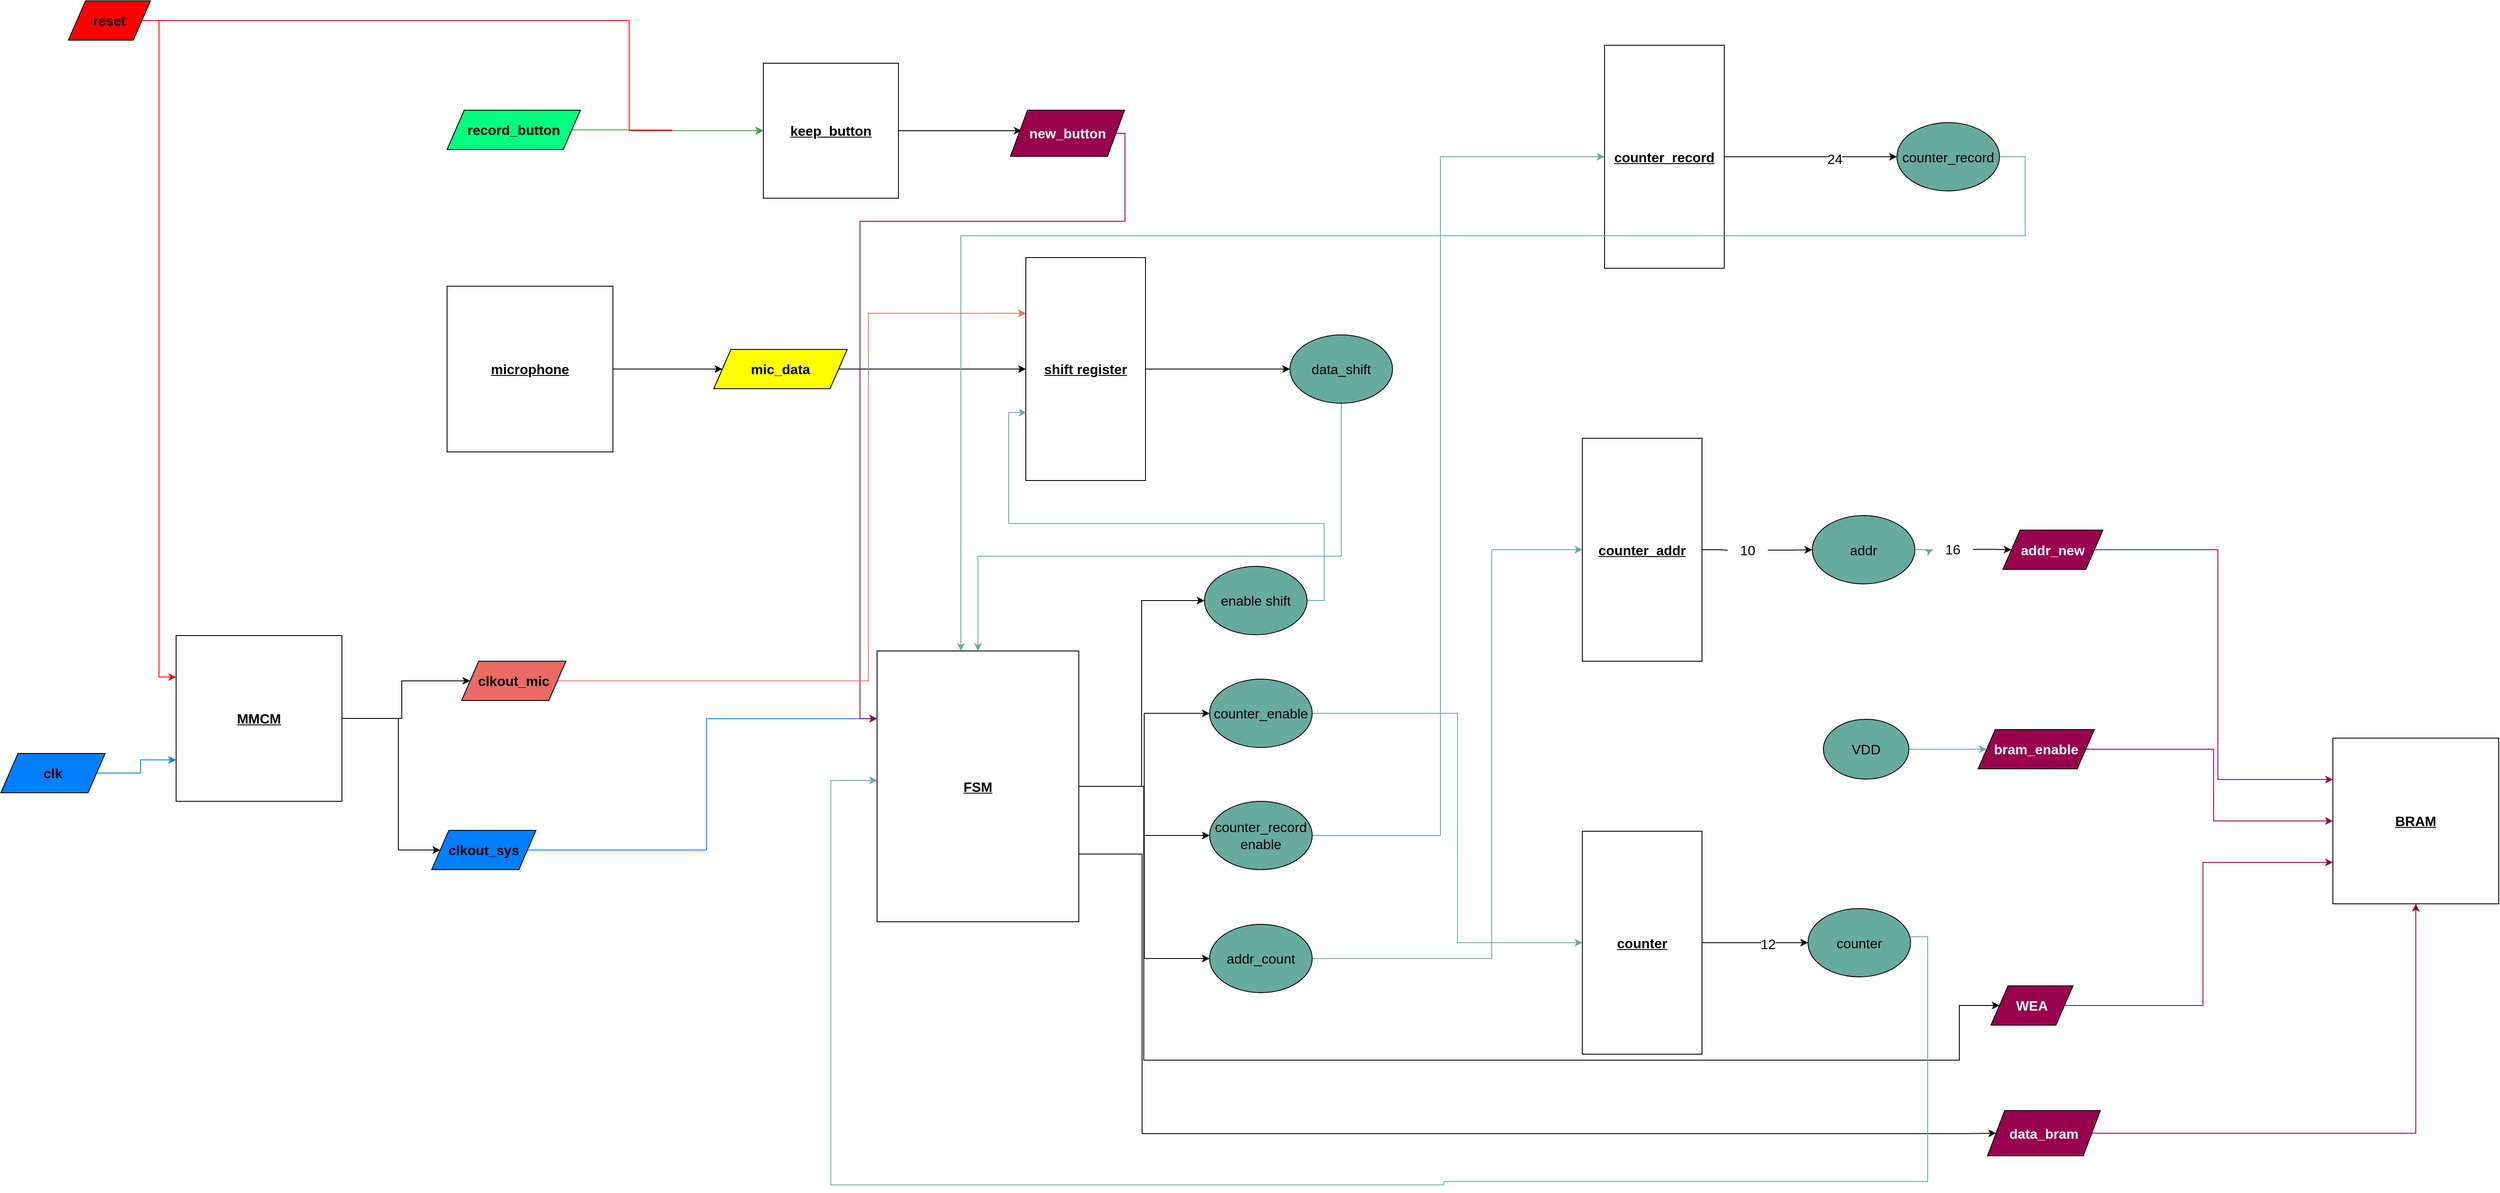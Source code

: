 <mxfile version="20.2.3" type="device"><diagram id="9ZnoR0-CHhO1g-u_TETg" name="Page-1"><mxGraphModel dx="2031" dy="1236" grid="0" gridSize="10" guides="1" tooltips="1" connect="1" arrows="1" fold="1" page="1" pageScale="1" pageWidth="2336" pageHeight="1654" math="0" shadow="0"><root><mxCell id="0"/><mxCell id="1" parent="0"/><mxCell id="0070YMNuewRLT1YSWGZN-47" style="edgeStyle=orthogonalEdgeStyle;rounded=0;orthogonalLoop=1;jettySize=auto;html=1;entryX=0;entryY=0.25;entryDx=0;entryDy=0;fontSize=16;strokeColor=#007FFF;" parent="1" source="0070YMNuewRLT1YSWGZN-11" target="0070YMNuewRLT1YSWGZN-46" edge="1"><mxGeometry relative="1" as="geometry"/></mxCell><mxCell id="0070YMNuewRLT1YSWGZN-11" value="&lt;b&gt;clkout_sys&lt;br&gt;&lt;/b&gt;" style="shape=parallelogram;perimeter=parallelogramPerimeter;whiteSpace=wrap;html=1;fixedSize=1;fontSize=16;fillColor=#007FFF;" parent="1" vertex="1"><mxGeometry x="559" y="1120" width="122" height="46" as="geometry"/></mxCell><mxCell id="0070YMNuewRLT1YSWGZN-87" style="edgeStyle=orthogonalEdgeStyle;rounded=0;orthogonalLoop=1;jettySize=auto;html=1;entryX=0;entryY=0.5;entryDx=0;entryDy=0;fontSize=16;strokeColor=#FF0000;" parent="1" source="0070YMNuewRLT1YSWGZN-16" target="0070YMNuewRLT1YSWGZN-36" edge="1"><mxGeometry relative="1" as="geometry"><Array as="points"><mxPoint x="790" y="172"/><mxPoint x="790" y="301"/></Array></mxGeometry></mxCell><mxCell id="rjNoaw2gPpXG2CDxfwMb-3" style="edgeStyle=orthogonalEdgeStyle;rounded=0;orthogonalLoop=1;jettySize=auto;html=1;entryX=0;entryY=0.25;entryDx=0;entryDy=0;strokeColor=#FF0000;" parent="1" source="0070YMNuewRLT1YSWGZN-16" target="rjNoaw2gPpXG2CDxfwMb-2" edge="1"><mxGeometry relative="1" as="geometry"><Array as="points"><mxPoint x="240" y="172"/><mxPoint x="240" y="941"/></Array></mxGeometry></mxCell><mxCell id="0070YMNuewRLT1YSWGZN-16" value="&lt;b&gt;reset&lt;/b&gt;" style="shape=parallelogram;perimeter=parallelogramPerimeter;whiteSpace=wrap;html=1;fixedSize=1;fontSize=16;fillColor=#FF0000;" parent="1" vertex="1"><mxGeometry x="134" y="149" width="96" height="46" as="geometry"/></mxCell><mxCell id="rjNoaw2gPpXG2CDxfwMb-11" style="edgeStyle=orthogonalEdgeStyle;rounded=0;orthogonalLoop=1;jettySize=auto;html=1;entryX=0;entryY=0.75;entryDx=0;entryDy=0;strokeColor=#99004D;" parent="1" source="0070YMNuewRLT1YSWGZN-29" target="rjNoaw2gPpXG2CDxfwMb-8" edge="1"><mxGeometry relative="1" as="geometry"/></mxCell><mxCell id="0070YMNuewRLT1YSWGZN-29" value="&lt;b&gt;&lt;font color=&quot;#ffffff&quot;&gt;WEA&lt;/font&gt;&lt;/b&gt;" style="shape=parallelogram;perimeter=parallelogramPerimeter;whiteSpace=wrap;html=1;fixedSize=1;fontSize=16;fillColor=#99004D;" parent="1" vertex="1"><mxGeometry x="2383" y="1302" width="96" height="46" as="geometry"/></mxCell><mxCell id="rjNoaw2gPpXG2CDxfwMb-10" style="edgeStyle=orthogonalEdgeStyle;rounded=0;orthogonalLoop=1;jettySize=auto;html=1;entryX=0;entryY=0.5;entryDx=0;entryDy=0;strokeColor=#99004D;" parent="1" source="0070YMNuewRLT1YSWGZN-30" target="rjNoaw2gPpXG2CDxfwMb-8" edge="1"><mxGeometry relative="1" as="geometry"/></mxCell><mxCell id="0070YMNuewRLT1YSWGZN-30" value="&lt;b&gt;&lt;font color=&quot;#ffffff&quot;&gt;bram_enable&lt;/font&gt;&lt;/b&gt;" style="shape=parallelogram;perimeter=parallelogramPerimeter;whiteSpace=wrap;html=1;fixedSize=1;fontSize=16;fillColor=#99004D;" parent="1" vertex="1"><mxGeometry x="2368" y="1002" width="136" height="46" as="geometry"/></mxCell><mxCell id="rjNoaw2gPpXG2CDxfwMb-9" style="edgeStyle=orthogonalEdgeStyle;rounded=0;orthogonalLoop=1;jettySize=auto;html=1;entryX=0;entryY=0.25;entryDx=0;entryDy=0;strokeColor=#99004D;" parent="1" source="0070YMNuewRLT1YSWGZN-31" target="rjNoaw2gPpXG2CDxfwMb-8" edge="1"><mxGeometry relative="1" as="geometry"/></mxCell><mxCell id="0070YMNuewRLT1YSWGZN-31" value="&lt;b&gt;&lt;font color=&quot;#ffffff&quot;&gt;addr_new&lt;/font&gt;&lt;/b&gt;" style="shape=parallelogram;perimeter=parallelogramPerimeter;whiteSpace=wrap;html=1;fixedSize=1;fontSize=16;fillColor=#99004D;" parent="1" vertex="1"><mxGeometry x="2397" y="768.5" width="117" height="46" as="geometry"/></mxCell><mxCell id="0070YMNuewRLT1YSWGZN-62" style="edgeStyle=orthogonalEdgeStyle;rounded=0;orthogonalLoop=1;jettySize=auto;html=1;fontSize=16;" parent="1" source="0070YMNuewRLT1YSWGZN-32" target="0070YMNuewRLT1YSWGZN-34" edge="1"><mxGeometry relative="1" as="geometry"/></mxCell><mxCell id="0070YMNuewRLT1YSWGZN-32" value="&lt;font style=&quot;font-size: 16px;&quot;&gt;&lt;b&gt;&lt;u&gt;microphone&lt;/u&gt;&lt;/b&gt;&lt;/font&gt;" style="whiteSpace=wrap;html=1;aspect=fixed;" parent="1" vertex="1"><mxGeometry x="577" y="483" width="194" height="194" as="geometry"/></mxCell><mxCell id="0070YMNuewRLT1YSWGZN-97" style="edgeStyle=orthogonalEdgeStyle;rounded=0;orthogonalLoop=1;jettySize=auto;html=1;fontSize=16;strokeColor=#41A341;" parent="1" source="0070YMNuewRLT1YSWGZN-33" target="0070YMNuewRLT1YSWGZN-36" edge="1"><mxGeometry relative="1" as="geometry"/></mxCell><mxCell id="0070YMNuewRLT1YSWGZN-33" value="&lt;b&gt;record_button&lt;/b&gt;" style="shape=parallelogram;perimeter=parallelogramPerimeter;whiteSpace=wrap;html=1;fixedSize=1;fontSize=16;fillColor=#00FF80;" parent="1" vertex="1"><mxGeometry x="577" y="277" width="156" height="46" as="geometry"/></mxCell><mxCell id="0070YMNuewRLT1YSWGZN-41" style="edgeStyle=orthogonalEdgeStyle;rounded=0;orthogonalLoop=1;jettySize=auto;html=1;fontSize=16;strokeColor=#000000;" parent="1" source="0070YMNuewRLT1YSWGZN-34" target="0070YMNuewRLT1YSWGZN-40" edge="1"><mxGeometry relative="1" as="geometry"/></mxCell><mxCell id="0070YMNuewRLT1YSWGZN-34" value="&lt;b&gt;mic_data&lt;br&gt;&lt;/b&gt;" style="shape=parallelogram;perimeter=parallelogramPerimeter;whiteSpace=wrap;html=1;fixedSize=1;fontSize=16;fillColor=#FFFF00;" parent="1" vertex="1"><mxGeometry x="889" y="557" width="156" height="46" as="geometry"/></mxCell><mxCell id="0070YMNuewRLT1YSWGZN-38" style="edgeStyle=orthogonalEdgeStyle;rounded=0;orthogonalLoop=1;jettySize=auto;html=1;fontSize=16;" parent="1" source="0070YMNuewRLT1YSWGZN-36" edge="1"><mxGeometry relative="1" as="geometry"><mxPoint x="1249" y="301" as="targetPoint"/></mxGeometry></mxCell><mxCell id="0070YMNuewRLT1YSWGZN-36" value="&lt;b&gt;&lt;u&gt;keep_button&lt;/u&gt;&lt;/b&gt;" style="whiteSpace=wrap;html=1;aspect=fixed;fontSize=16;" parent="1" vertex="1"><mxGeometry x="947" y="222" width="158" height="158" as="geometry"/></mxCell><mxCell id="0070YMNuewRLT1YSWGZN-48" style="edgeStyle=orthogonalEdgeStyle;rounded=0;orthogonalLoop=1;jettySize=auto;html=1;entryX=0;entryY=0.25;entryDx=0;entryDy=0;fontSize=16;exitX=1;exitY=0.5;exitDx=0;exitDy=0;strokeColor=#99004D;" parent="1" source="0070YMNuewRLT1YSWGZN-96" target="0070YMNuewRLT1YSWGZN-46" edge="1"><mxGeometry relative="1" as="geometry"><mxPoint x="1370" y="299" as="sourcePoint"/><Array as="points"><mxPoint x="1370" y="304"/><mxPoint x="1370" y="407"/><mxPoint x="1060" y="407"/><mxPoint x="1060" y="989"/></Array></mxGeometry></mxCell><mxCell id="0070YMNuewRLT1YSWGZN-43" style="edgeStyle=orthogonalEdgeStyle;rounded=0;orthogonalLoop=1;jettySize=auto;html=1;fontSize=16;" parent="1" source="0070YMNuewRLT1YSWGZN-40" target="0070YMNuewRLT1YSWGZN-42" edge="1"><mxGeometry relative="1" as="geometry"/></mxCell><mxCell id="0070YMNuewRLT1YSWGZN-40" value="&lt;b&gt;&lt;u&gt;shift register&lt;/u&gt;&lt;/b&gt;" style="rounded=0;whiteSpace=wrap;html=1;fontSize=16;" parent="1" vertex="1"><mxGeometry x="1254" y="449.5" width="140" height="261" as="geometry"/></mxCell><mxCell id="0070YMNuewRLT1YSWGZN-94" style="edgeStyle=orthogonalEdgeStyle;rounded=0;orthogonalLoop=1;jettySize=auto;html=1;fontSize=16;strokeColor=#67AB9F;" parent="1" source="0070YMNuewRLT1YSWGZN-42" target="0070YMNuewRLT1YSWGZN-46" edge="1"><mxGeometry relative="1" as="geometry"><Array as="points"><mxPoint x="1623" y="799"/><mxPoint x="1198" y="799"/></Array></mxGeometry></mxCell><mxCell id="0070YMNuewRLT1YSWGZN-42" value="data_shift" style="ellipse;whiteSpace=wrap;html=1;fontSize=16;fillColor=#67AB9F;" parent="1" vertex="1"><mxGeometry x="1563" y="540" width="120" height="80" as="geometry"/></mxCell><mxCell id="0070YMNuewRLT1YSWGZN-58" style="edgeStyle=orthogonalEdgeStyle;rounded=0;orthogonalLoop=1;jettySize=auto;html=1;entryX=0.005;entryY=0.695;entryDx=0;entryDy=0;entryPerimeter=0;fontSize=16;exitX=1;exitY=0.5;exitDx=0;exitDy=0;strokeColor=#67AB9F;" parent="1" source="0070YMNuewRLT1YSWGZN-44" target="0070YMNuewRLT1YSWGZN-40" edge="1"><mxGeometry relative="1" as="geometry"/></mxCell><mxCell id="0070YMNuewRLT1YSWGZN-44" value="enable shift" style="ellipse;whiteSpace=wrap;html=1;fontSize=16;fillColor=#67AB9F;" parent="1" vertex="1"><mxGeometry x="1463" y="811" width="120" height="80" as="geometry"/></mxCell><mxCell id="0070YMNuewRLT1YSWGZN-53" style="edgeStyle=orthogonalEdgeStyle;rounded=0;orthogonalLoop=1;jettySize=auto;html=1;entryX=0;entryY=0.5;entryDx=0;entryDy=0;fontSize=16;" parent="1" source="0070YMNuewRLT1YSWGZN-46" target="0070YMNuewRLT1YSWGZN-44" edge="1"><mxGeometry relative="1" as="geometry"/></mxCell><mxCell id="0070YMNuewRLT1YSWGZN-54" style="edgeStyle=orthogonalEdgeStyle;rounded=0;orthogonalLoop=1;jettySize=auto;html=1;fontSize=16;" parent="1" source="0070YMNuewRLT1YSWGZN-46" target="0070YMNuewRLT1YSWGZN-49" edge="1"><mxGeometry relative="1" as="geometry"/></mxCell><mxCell id="0070YMNuewRLT1YSWGZN-55" style="edgeStyle=orthogonalEdgeStyle;rounded=0;orthogonalLoop=1;jettySize=auto;html=1;entryX=0;entryY=0.5;entryDx=0;entryDy=0;fontSize=16;" parent="1" source="0070YMNuewRLT1YSWGZN-46" target="0070YMNuewRLT1YSWGZN-50" edge="1"><mxGeometry relative="1" as="geometry"/></mxCell><mxCell id="0070YMNuewRLT1YSWGZN-56" style="edgeStyle=orthogonalEdgeStyle;rounded=0;orthogonalLoop=1;jettySize=auto;html=1;entryX=0;entryY=0.5;entryDx=0;entryDy=0;fontSize=16;" parent="1" source="0070YMNuewRLT1YSWGZN-46" target="0070YMNuewRLT1YSWGZN-51" edge="1"><mxGeometry relative="1" as="geometry"/></mxCell><mxCell id="0070YMNuewRLT1YSWGZN-91" style="edgeStyle=orthogonalEdgeStyle;rounded=0;orthogonalLoop=1;jettySize=auto;html=1;entryX=0;entryY=0.5;entryDx=0;entryDy=0;fontSize=16;strokeColor=#000000;exitX=1;exitY=0.5;exitDx=0;exitDy=0;" parent="1" source="0070YMNuewRLT1YSWGZN-46" target="0070YMNuewRLT1YSWGZN-29" edge="1"><mxGeometry relative="1" as="geometry"><Array as="points"><mxPoint x="1392" y="1069"/><mxPoint x="1392" y="1389"/><mxPoint x="2346" y="1389"/><mxPoint x="2346" y="1325"/></Array></mxGeometry></mxCell><mxCell id="0070YMNuewRLT1YSWGZN-92" style="edgeStyle=orthogonalEdgeStyle;rounded=0;orthogonalLoop=1;jettySize=auto;html=1;entryX=0;entryY=0.5;entryDx=0;entryDy=0;fontSize=16;strokeColor=#000000;exitX=1;exitY=0.75;exitDx=0;exitDy=0;" parent="1" source="0070YMNuewRLT1YSWGZN-46" target="0070YMNuewRLT1YSWGZN-89" edge="1"><mxGeometry relative="1" as="geometry"><Array as="points"><mxPoint x="1390" y="1148"/><mxPoint x="1390" y="1475"/><mxPoint x="2352" y="1475"/></Array></mxGeometry></mxCell><mxCell id="0070YMNuewRLT1YSWGZN-46" value="&lt;b&gt;&lt;u&gt;FSM&lt;/u&gt;&lt;/b&gt;" style="rounded=0;whiteSpace=wrap;html=1;fontSize=16;" parent="1" vertex="1"><mxGeometry x="1080" y="910" width="236" height="317" as="geometry"/></mxCell><mxCell id="0070YMNuewRLT1YSWGZN-66" style="edgeStyle=orthogonalEdgeStyle;rounded=0;orthogonalLoop=1;jettySize=auto;html=1;entryX=0;entryY=0.5;entryDx=0;entryDy=0;fontSize=16;strokeColor=#67AB9F;" parent="1" source="0070YMNuewRLT1YSWGZN-49" target="0070YMNuewRLT1YSWGZN-65" edge="1"><mxGeometry relative="1" as="geometry"><Array as="points"><mxPoint x="1759" y="983"/><mxPoint x="1759" y="1252"/></Array></mxGeometry></mxCell><mxCell id="0070YMNuewRLT1YSWGZN-49" value="counter_enable" style="ellipse;whiteSpace=wrap;html=1;fontSize=16;fillColor=#67AB9F;" parent="1" vertex="1"><mxGeometry x="1469" y="943" width="120" height="80" as="geometry"/></mxCell><mxCell id="0070YMNuewRLT1YSWGZN-61" style="edgeStyle=orthogonalEdgeStyle;rounded=0;orthogonalLoop=1;jettySize=auto;html=1;entryX=0;entryY=0.5;entryDx=0;entryDy=0;fontSize=16;strokeColor=#67AB9F;" parent="1" source="0070YMNuewRLT1YSWGZN-50" target="0070YMNuewRLT1YSWGZN-60" edge="1"><mxGeometry relative="1" as="geometry"><Array as="points"><mxPoint x="1739" y="1126"/><mxPoint x="1739" y="332"/></Array></mxGeometry></mxCell><mxCell id="0070YMNuewRLT1YSWGZN-50" value="counter_record&lt;br&gt;enable" style="ellipse;whiteSpace=wrap;html=1;fontSize=16;fillColor=#67AB9F;" parent="1" vertex="1"><mxGeometry x="1469" y="1086" width="120" height="80" as="geometry"/></mxCell><mxCell id="0070YMNuewRLT1YSWGZN-72" style="edgeStyle=orthogonalEdgeStyle;rounded=0;orthogonalLoop=1;jettySize=auto;html=1;entryX=0;entryY=0.5;entryDx=0;entryDy=0;fontSize=16;strokeColor=#67AB9F;" parent="1" source="0070YMNuewRLT1YSWGZN-51" target="0070YMNuewRLT1YSWGZN-69" edge="1"><mxGeometry relative="1" as="geometry"><Array as="points"><mxPoint x="1799" y="1270"/><mxPoint x="1799" y="791"/></Array></mxGeometry></mxCell><mxCell id="0070YMNuewRLT1YSWGZN-51" value="addr_count" style="ellipse;whiteSpace=wrap;html=1;fontSize=16;fillColor=#67AB9F;" parent="1" vertex="1"><mxGeometry x="1469" y="1230" width="120" height="80" as="geometry"/></mxCell><mxCell id="0070YMNuewRLT1YSWGZN-64" style="edgeStyle=orthogonalEdgeStyle;rounded=0;orthogonalLoop=1;jettySize=auto;html=1;entryX=0;entryY=0.5;entryDx=0;entryDy=0;fontSize=16;" parent="1" source="0070YMNuewRLT1YSWGZN-60" target="0070YMNuewRLT1YSWGZN-63" edge="1"><mxGeometry relative="1" as="geometry"/></mxCell><mxCell id="0070YMNuewRLT1YSWGZN-71" value="24" style="edgeLabel;html=1;align=center;verticalAlign=middle;resizable=0;points=[];fontSize=16;" parent="0070YMNuewRLT1YSWGZN-64" vertex="1" connectable="0"><mxGeometry x="0.281" y="-2" relative="1" as="geometry"><mxPoint x="-1" as="offset"/></mxGeometry></mxCell><mxCell id="0070YMNuewRLT1YSWGZN-60" value="&lt;b&gt;&lt;u&gt;counter_record&lt;/u&gt;&lt;/b&gt;" style="rounded=0;whiteSpace=wrap;html=1;fontSize=16;" parent="1" vertex="1"><mxGeometry x="1931" y="201" width="140" height="261" as="geometry"/></mxCell><mxCell id="0070YMNuewRLT1YSWGZN-95" style="edgeStyle=orthogonalEdgeStyle;rounded=0;orthogonalLoop=1;jettySize=auto;html=1;fontSize=16;strokeColor=#67AB9F;exitX=1;exitY=0.5;exitDx=0;exitDy=0;" parent="1" source="0070YMNuewRLT1YSWGZN-63" target="0070YMNuewRLT1YSWGZN-46" edge="1"><mxGeometry relative="1" as="geometry"><Array as="points"><mxPoint x="2423" y="332"/><mxPoint x="2423" y="424"/><mxPoint x="1178" y="424"/></Array></mxGeometry></mxCell><mxCell id="0070YMNuewRLT1YSWGZN-63" value="counter_record" style="ellipse;whiteSpace=wrap;html=1;fontSize=16;fillColor=#67AB9F;" parent="1" vertex="1"><mxGeometry x="2273" y="291.5" width="120" height="80" as="geometry"/></mxCell><mxCell id="0070YMNuewRLT1YSWGZN-68" style="edgeStyle=orthogonalEdgeStyle;rounded=0;orthogonalLoop=1;jettySize=auto;html=1;entryX=0;entryY=0.5;entryDx=0;entryDy=0;fontSize=16;" parent="1" source="0070YMNuewRLT1YSWGZN-65" target="0070YMNuewRLT1YSWGZN-67" edge="1"><mxGeometry relative="1" as="geometry"/></mxCell><mxCell id="0070YMNuewRLT1YSWGZN-70" value="12" style="edgeLabel;html=1;align=center;verticalAlign=middle;resizable=0;points=[];fontSize=16;" parent="0070YMNuewRLT1YSWGZN-68" vertex="1" connectable="0"><mxGeometry x="0.24" y="-1" relative="1" as="geometry"><mxPoint as="offset"/></mxGeometry></mxCell><mxCell id="0070YMNuewRLT1YSWGZN-65" value="&lt;b&gt;&lt;u&gt;counter&lt;/u&gt;&lt;/b&gt;" style="rounded=0;whiteSpace=wrap;html=1;fontSize=16;" parent="1" vertex="1"><mxGeometry x="1905" y="1121" width="140" height="261" as="geometry"/></mxCell><mxCell id="0070YMNuewRLT1YSWGZN-93" style="edgeStyle=orthogonalEdgeStyle;rounded=0;orthogonalLoop=1;jettySize=auto;html=1;entryX=0;entryY=0.5;entryDx=0;entryDy=0;fontSize=16;strokeColor=#67AB9F;exitX=1;exitY=0.5;exitDx=0;exitDy=0;" parent="1" edge="1"><mxGeometry relative="1" as="geometry"><mxPoint x="2289.0" y="1244.5" as="sourcePoint"/><mxPoint x="1080" y="1061.5" as="targetPoint"/><Array as="points"><mxPoint x="2309" y="1245"/><mxPoint x="2309" y="1531"/><mxPoint x="1743" y="1531"/><mxPoint x="1743" y="1535"/><mxPoint x="1026" y="1535"/><mxPoint x="1026" y="1062"/></Array></mxGeometry></mxCell><mxCell id="0070YMNuewRLT1YSWGZN-67" value="counter" style="ellipse;whiteSpace=wrap;html=1;fontSize=16;fillColor=#67AB9F;" parent="1" vertex="1"><mxGeometry x="2169" y="1211.5" width="120" height="80" as="geometry"/></mxCell><mxCell id="0070YMNuewRLT1YSWGZN-74" style="edgeStyle=orthogonalEdgeStyle;rounded=0;orthogonalLoop=1;jettySize=auto;html=1;entryX=0;entryY=0.5;entryDx=0;entryDy=0;fontSize=16;startArrow=none;" parent="1" source="0070YMNuewRLT1YSWGZN-76" target="0070YMNuewRLT1YSWGZN-73" edge="1"><mxGeometry relative="1" as="geometry"/></mxCell><mxCell id="0070YMNuewRLT1YSWGZN-69" value="&lt;b&gt;&lt;u&gt;counter_addr&lt;/u&gt;&lt;/b&gt;" style="rounded=0;whiteSpace=wrap;html=1;fontSize=16;" parent="1" vertex="1"><mxGeometry x="1905" y="661" width="140" height="261" as="geometry"/></mxCell><mxCell id="0070YMNuewRLT1YSWGZN-75" style="edgeStyle=orthogonalEdgeStyle;rounded=0;orthogonalLoop=1;jettySize=auto;html=1;fontSize=16;startArrow=none;" parent="1" source="0070YMNuewRLT1YSWGZN-78" target="0070YMNuewRLT1YSWGZN-31" edge="1"><mxGeometry relative="1" as="geometry"/></mxCell><mxCell id="0070YMNuewRLT1YSWGZN-73" value="addr" style="ellipse;whiteSpace=wrap;html=1;fontSize=16;fillColor=#67AB9F;" parent="1" vertex="1"><mxGeometry x="2174" y="751.5" width="120" height="80" as="geometry"/></mxCell><mxCell id="0070YMNuewRLT1YSWGZN-76" value="10" style="text;html=1;strokeColor=none;fillColor=none;align=center;verticalAlign=middle;whiteSpace=wrap;rounded=0;fontSize=16;" parent="1" vertex="1"><mxGeometry x="2075" y="779" width="47" height="26" as="geometry"/></mxCell><mxCell id="0070YMNuewRLT1YSWGZN-77" value="" style="edgeStyle=orthogonalEdgeStyle;rounded=0;orthogonalLoop=1;jettySize=auto;html=1;entryX=0;entryY=0.5;entryDx=0;entryDy=0;fontSize=16;endArrow=none;" parent="1" source="0070YMNuewRLT1YSWGZN-69" target="0070YMNuewRLT1YSWGZN-76" edge="1"><mxGeometry relative="1" as="geometry"><mxPoint x="2045" y="791.5" as="sourcePoint"/><mxPoint x="2174.0" y="791.5" as="targetPoint"/></mxGeometry></mxCell><mxCell id="0070YMNuewRLT1YSWGZN-78" value="16" style="text;html=1;strokeColor=none;fillColor=none;align=center;verticalAlign=middle;whiteSpace=wrap;rounded=0;fontSize=16;" parent="1" vertex="1"><mxGeometry x="2315" y="778" width="47" height="26" as="geometry"/></mxCell><mxCell id="0070YMNuewRLT1YSWGZN-79" value="" style="edgeStyle=orthogonalEdgeStyle;rounded=0;orthogonalLoop=1;jettySize=auto;html=1;fontSize=16;endArrow=classic;strokeColor=#67AB9F;" parent="1" source="0070YMNuewRLT1YSWGZN-73" target="0070YMNuewRLT1YSWGZN-78" edge="1"><mxGeometry relative="1" as="geometry"><mxPoint x="2294.0" y="791.5" as="sourcePoint"/><mxPoint x="2407" y="791.5" as="targetPoint"/></mxGeometry></mxCell><mxCell id="0070YMNuewRLT1YSWGZN-84" style="edgeStyle=orthogonalEdgeStyle;rounded=0;orthogonalLoop=1;jettySize=auto;html=1;fontSize=16;strokeColor=#67AB9F;" parent="1" source="0070YMNuewRLT1YSWGZN-83" target="0070YMNuewRLT1YSWGZN-30" edge="1"><mxGeometry relative="1" as="geometry"/></mxCell><mxCell id="0070YMNuewRLT1YSWGZN-83" value="VDD" style="ellipse;whiteSpace=wrap;html=1;fontSize=16;fillColor=#67AB9F;" parent="1" vertex="1"><mxGeometry x="2187" y="990" width="100" height="70" as="geometry"/></mxCell><mxCell id="0070YMNuewRLT1YSWGZN-86" style="edgeStyle=orthogonalEdgeStyle;rounded=0;orthogonalLoop=1;jettySize=auto;html=1;entryX=0;entryY=0.25;entryDx=0;entryDy=0;fontSize=16;strokeColor=#EA6B66;" parent="1" source="0070YMNuewRLT1YSWGZN-85" target="0070YMNuewRLT1YSWGZN-40" edge="1"><mxGeometry relative="1" as="geometry"><Array as="points"><mxPoint x="1070" y="945"/><mxPoint x="1070" y="515"/></Array></mxGeometry></mxCell><mxCell id="0070YMNuewRLT1YSWGZN-85" value="&lt;b&gt;clkout_mic&lt;br&gt;&lt;/b&gt;" style="shape=parallelogram;perimeter=parallelogramPerimeter;whiteSpace=wrap;html=1;fixedSize=1;fontSize=16;fillColor=#EA6B66;" parent="1" vertex="1"><mxGeometry x="594" y="922" width="122" height="46" as="geometry"/></mxCell><mxCell id="rjNoaw2gPpXG2CDxfwMb-12" style="edgeStyle=orthogonalEdgeStyle;rounded=0;orthogonalLoop=1;jettySize=auto;html=1;entryX=0.5;entryY=1;entryDx=0;entryDy=0;strokeColor=#99004D;" parent="1" source="0070YMNuewRLT1YSWGZN-89" target="rjNoaw2gPpXG2CDxfwMb-8" edge="1"><mxGeometry relative="1" as="geometry"/></mxCell><mxCell id="0070YMNuewRLT1YSWGZN-89" value="&lt;b&gt;&lt;font color=&quot;#ffffff&quot;&gt;data_bram&lt;/font&gt;&lt;/b&gt;" style="shape=parallelogram;perimeter=parallelogramPerimeter;whiteSpace=wrap;html=1;fixedSize=1;fontSize=16;fillColor=#99004D;" parent="1" vertex="1"><mxGeometry x="2379" y="1448" width="132" height="53" as="geometry"/></mxCell><mxCell id="0070YMNuewRLT1YSWGZN-96" value="&lt;b&gt;&lt;font color=&quot;#ffffff&quot;&gt;new_button&lt;/font&gt;&lt;/b&gt;" style="shape=parallelogram;perimeter=parallelogramPerimeter;whiteSpace=wrap;html=1;fixedSize=1;fontSize=16;fillColor=#99004D;" parent="1" vertex="1"><mxGeometry x="1236" y="277" width="133.5" height="54" as="geometry"/></mxCell><mxCell id="rjNoaw2gPpXG2CDxfwMb-6" style="edgeStyle=orthogonalEdgeStyle;rounded=0;orthogonalLoop=1;jettySize=auto;html=1;strokeColor=#000000;" parent="1" source="rjNoaw2gPpXG2CDxfwMb-2" target="0070YMNuewRLT1YSWGZN-85" edge="1"><mxGeometry relative="1" as="geometry"/></mxCell><mxCell id="rjNoaw2gPpXG2CDxfwMb-7" style="edgeStyle=orthogonalEdgeStyle;rounded=0;orthogonalLoop=1;jettySize=auto;html=1;entryX=0;entryY=0.5;entryDx=0;entryDy=0;strokeColor=#000000;" parent="1" source="rjNoaw2gPpXG2CDxfwMb-2" target="0070YMNuewRLT1YSWGZN-11" edge="1"><mxGeometry relative="1" as="geometry"><Array as="points"><mxPoint x="520" y="989"/><mxPoint x="520" y="1143"/></Array></mxGeometry></mxCell><mxCell id="rjNoaw2gPpXG2CDxfwMb-2" value="&lt;font style=&quot;font-size: 16px;&quot;&gt;&lt;b&gt;&lt;u&gt;MMCM&lt;/u&gt;&lt;/b&gt;&lt;/font&gt;" style="whiteSpace=wrap;html=1;aspect=fixed;" parent="1" vertex="1"><mxGeometry x="260" y="892" width="194" height="194" as="geometry"/></mxCell><mxCell id="rjNoaw2gPpXG2CDxfwMb-5" style="edgeStyle=orthogonalEdgeStyle;rounded=0;orthogonalLoop=1;jettySize=auto;html=1;entryX=0;entryY=0.75;entryDx=0;entryDy=0;strokeColor=#007FFF;" parent="1" source="rjNoaw2gPpXG2CDxfwMb-4" target="rjNoaw2gPpXG2CDxfwMb-2" edge="1"><mxGeometry relative="1" as="geometry"/></mxCell><mxCell id="rjNoaw2gPpXG2CDxfwMb-4" value="&lt;b&gt;clk&lt;br&gt;&lt;/b&gt;" style="shape=parallelogram;perimeter=parallelogramPerimeter;whiteSpace=wrap;html=1;fixedSize=1;fontSize=16;fillColor=#007FFF;" parent="1" vertex="1"><mxGeometry x="55" y="1030" width="122" height="46" as="geometry"/></mxCell><mxCell id="rjNoaw2gPpXG2CDxfwMb-8" value="&lt;font style=&quot;font-size: 16px;&quot;&gt;&lt;b&gt;&lt;u&gt;BRAM&lt;/u&gt;&lt;/b&gt;&lt;/font&gt;" style="whiteSpace=wrap;html=1;aspect=fixed;" parent="1" vertex="1"><mxGeometry x="2783" y="1012" width="194" height="194" as="geometry"/></mxCell></root></mxGraphModel></diagram></mxfile>